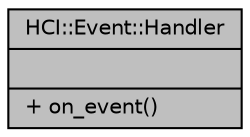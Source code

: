 digraph "HCI::Event::Handler"
{
  edge [fontname="Helvetica",fontsize="10",labelfontname="Helvetica",labelfontsize="10"];
  node [fontname="Helvetica",fontsize="10",shape=record];
  Node1 [label="{HCI::Event::Handler\n||+ on_event()\l}",height=0.2,width=0.4,color="black", fillcolor="grey75", style="filled", fontcolor="black"];
}
